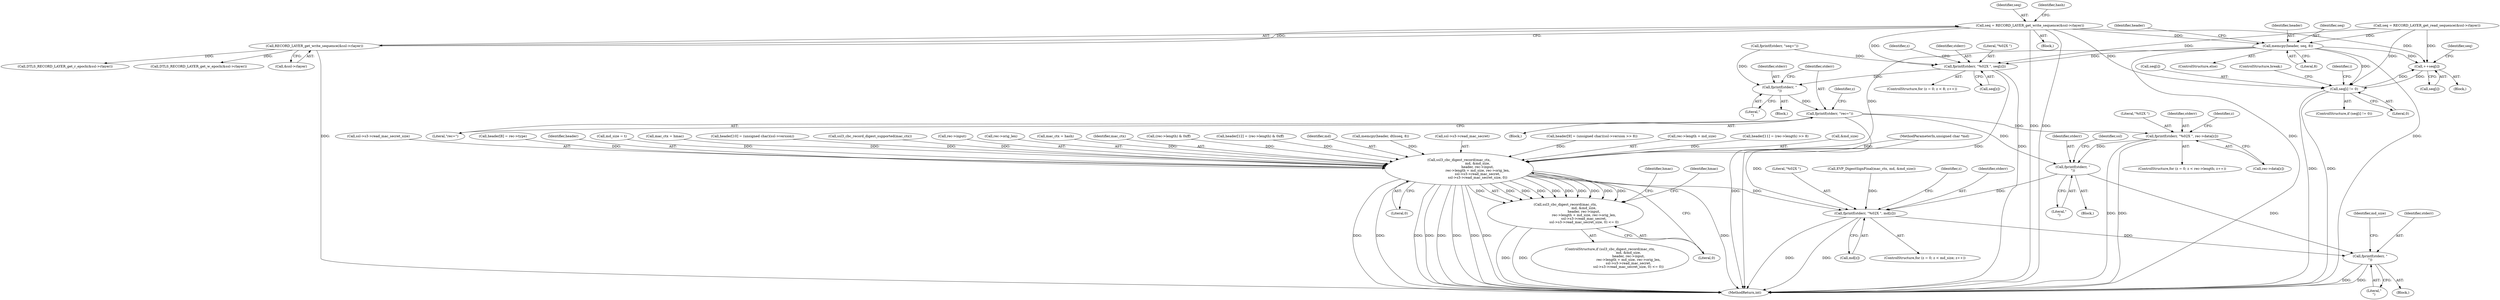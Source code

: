 digraph "0_openssl_4ad93618d26a3ea23d36ad5498ff4f59eff3a4d2_3@API" {
"1000138" [label="(Call,seq = RECORD_LAYER_get_write_sequence(&ssl->rlayer))"];
"1000140" [label="(Call,RECORD_LAYER_get_write_sequence(&ssl->rlayer))"];
"1000236" [label="(Call,memcpy(header, seq, 8))"];
"1000305" [label="(Call,ssl3_cbc_digest_record(mac_ctx,\n                                   md, &md_size,\n                                   header, rec->input,\n                                   rec->length + md_size, rec->orig_len,\n                                   ssl->s3->read_mac_secret,\n                                   ssl->s3->read_mac_secret_size, 0))"];
"1000304" [label="(Call,ssl3_cbc_digest_record(mac_ctx,\n                                   md, &md_size,\n                                   header, rec->input,\n                                   rec->length + md_size, rec->orig_len,\n                                   ssl->s3->read_mac_secret,\n                                   ssl->s3->read_mac_secret_size, 0) <= 0)"];
"1000495" [label="(Call,fprintf(stderr, \"%02X \", md[z]))"];
"1000501" [label="(Call,fprintf(stderr, \"\n\"))"];
"1000422" [label="(Call,fprintf(stderr, \"%02X \", seq[z]))"];
"1000428" [label="(Call,fprintf(stderr, \"\n\"))"];
"1000431" [label="(Call,fprintf(stderr, \"rec=\"))"];
"1000447" [label="(Call,fprintf(stderr, \"%02X \", rec->data[z]))"];
"1000455" [label="(Call,fprintf(stderr, \"\n\"))"];
"1000473" [label="(Call,++seq[i])"];
"1000478" [label="(Call,seq[i] != 0)"];
"1000430" [label="(Literal,\"\n\")"];
"1000433" [label="(Literal,\"rec=\")"];
"1000213" [label="(Call,DTLS_RECORD_LAYER_get_w_epoch(&ssl->rlayer))"];
"1000137" [label="(Block,)"];
"1000141" [label="(Call,&ssl->rlayer)"];
"1000307" [label="(Identifier,md)"];
"1000432" [label="(Identifier,stderr)"];
"1000505" [label="(Identifier,md_size)"];
"1000496" [label="(Identifier,stderr)"];
"1000140" [label="(Call,RECORD_LAYER_get_write_sequence(&ssl->rlayer))"];
"1000311" [label="(Call,rec->input)"];
"1000484" [label="(Block,)"];
"1000431" [label="(Call,fprintf(stderr, \"rec=\"))"];
"1000457" [label="(Literal,\"\n\")"];
"1000408" [label="(Call,fprintf(stderr, \"seq=\"))"];
"1000319" [label="(Call,rec->orig_len)"];
"1000304" [label="(Call,ssl3_cbc_digest_record(mac_ctx,\n                                   md, &md_size,\n                                   header, rec->input,\n                                   rec->length + md_size, rec->orig_len,\n                                   ssl->s3->read_mac_secret,\n                                   ssl->s3->read_mac_secret_size, 0) <= 0)"];
"1000461" [label="(Identifier,ssl)"];
"1000139" [label="(Identifier,seq)"];
"1000407" [label="(Identifier,hmac)"];
"1000178" [label="(Call,mac_ctx = hash)"];
"1000306" [label="(Identifier,mac_ctx)"];
"1000280" [label="(Call,(rec->length) & 0xff)"];
"1000413" [label="(ControlStructure,for (z = 0; z < 8; z++))"];
"1000242" [label="(Identifier,header)"];
"1000506" [label="(MethodReturn,int)"];
"1000276" [label="(Call,header[12] = (rec->length) & 0xff)"];
"1000456" [label="(Identifier,stderr)"];
"1000502" [label="(Identifier,stderr)"];
"1000497" [label="(Literal,\"%02X \")"];
"1000106" [label="(MethodParameterIn,unsigned char *md)"];
"1000231" [label="(Call,memcpy(header, dtlsseq, 8))"];
"1000474" [label="(Call,seq[i])"];
"1000322" [label="(Call,ssl->s3->read_mac_secret)"];
"1000425" [label="(Call,seq[z])"];
"1000247" [label="(Call,header[9] = (unsigned char)(ssl->version >> 8))"];
"1000421" [label="(Identifier,z)"];
"1000305" [label="(Call,ssl3_cbc_digest_record(mac_ctx,\n                                   md, &md_size,\n                                   header, rec->input,\n                                   rec->length + md_size, rec->orig_len,\n                                   ssl->s3->read_mac_secret,\n                                   ssl->s3->read_mac_secret_size, 0))"];
"1000495" [label="(Call,fprintf(stderr, \"%02X \", md[z]))"];
"1000455" [label="(Call,fprintf(stderr, \"\n\"))"];
"1000314" [label="(Call,rec->length + md_size)"];
"1000236" [label="(Call,memcpy(header, seq, 8))"];
"1000108" [label="(Block,)"];
"1000472" [label="(Block,)"];
"1000450" [label="(Call,rec->data[z])"];
"1000138" [label="(Call,seq = RECORD_LAYER_get_write_sequence(&ssl->rlayer))"];
"1000267" [label="(Call,header[11] = (rec->length) >> 8)"];
"1000237" [label="(Identifier,header)"];
"1000478" [label="(Call,seq[i] != 0)"];
"1000423" [label="(Identifier,stderr)"];
"1000308" [label="(Call,&md_size)"];
"1000336" [label="(Identifier,hmac)"];
"1000303" [label="(ControlStructure,if (ssl3_cbc_digest_record(mac_ctx,\n                                   md, &md_size,\n                                   header, rec->input,\n                                   rec->length + md_size, rec->orig_len,\n                                   ssl->s3->read_mac_secret,\n                                   ssl->s3->read_mac_secret_size, 0) <= 0))"];
"1000333" [label="(Literal,0)"];
"1000434" [label="(Block,)"];
"1000446" [label="(Identifier,z)"];
"1000327" [label="(Call,ssl->s3->read_mac_secret_size)"];
"1000240" [label="(Call,header[8] = rec->type)"];
"1000363" [label="(Call,EVP_DigestSignFinal(mac_ctx, md, &md_size))"];
"1000422" [label="(Call,fprintf(stderr, \"%02X \", seq[z]))"];
"1000479" [label="(Call,seq[i])"];
"1000483" [label="(ControlStructure,break;)"];
"1000477" [label="(ControlStructure,if (seq[i] != 0))"];
"1000238" [label="(Identifier,seq)"];
"1000503" [label="(Literal,\"\n\")"];
"1000449" [label="(Literal,\"%02X \")"];
"1000429" [label="(Identifier,stderr)"];
"1000471" [label="(Identifier,i)"];
"1000146" [label="(Identifier,hash)"];
"1000235" [label="(ControlStructure,else)"];
"1000310" [label="(Identifier,header)"];
"1000411" [label="(Block,)"];
"1000172" [label="(Call,md_size = t)"];
"1000332" [label="(Literal,0)"];
"1000482" [label="(Literal,0)"];
"1000152" [label="(Call,seq = RECORD_LAYER_get_read_sequence(&ssl->rlayer))"];
"1000198" [label="(Call,mac_ctx = hmac)"];
"1000480" [label="(Identifier,seq)"];
"1000239" [label="(Literal,8)"];
"1000447" [label="(Call,fprintf(stderr, \"%02X \", rec->data[z]))"];
"1000436" [label="(ControlStructure,for (z = 0; z < rec->length; z++))"];
"1000498" [label="(Call,md[z])"];
"1000438" [label="(Identifier,z)"];
"1000218" [label="(Call,DTLS_RECORD_LAYER_get_r_epoch(&ssl->rlayer))"];
"1000473" [label="(Call,++seq[i])"];
"1000428" [label="(Call,fprintf(stderr, \"\n\"))"];
"1000258" [label="(Call,header[10] = (unsigned char)(ssl->version))"];
"1000486" [label="(ControlStructure,for (z = 0; z < md_size; z++))"];
"1000300" [label="(Call,ssl3_cbc_record_digest_supported(mac_ctx))"];
"1000501" [label="(Call,fprintf(stderr, \"\n\"))"];
"1000424" [label="(Literal,\"%02X \")"];
"1000494" [label="(Identifier,z)"];
"1000448" [label="(Identifier,stderr)"];
"1000138" -> "1000137"  [label="AST: "];
"1000138" -> "1000140"  [label="CFG: "];
"1000139" -> "1000138"  [label="AST: "];
"1000140" -> "1000138"  [label="AST: "];
"1000146" -> "1000138"  [label="CFG: "];
"1000138" -> "1000506"  [label="DDG: "];
"1000138" -> "1000506"  [label="DDG: "];
"1000140" -> "1000138"  [label="DDG: "];
"1000138" -> "1000236"  [label="DDG: "];
"1000138" -> "1000422"  [label="DDG: "];
"1000138" -> "1000473"  [label="DDG: "];
"1000138" -> "1000478"  [label="DDG: "];
"1000140" -> "1000141"  [label="CFG: "];
"1000141" -> "1000140"  [label="AST: "];
"1000140" -> "1000506"  [label="DDG: "];
"1000140" -> "1000213"  [label="DDG: "];
"1000140" -> "1000218"  [label="DDG: "];
"1000236" -> "1000235"  [label="AST: "];
"1000236" -> "1000239"  [label="CFG: "];
"1000237" -> "1000236"  [label="AST: "];
"1000238" -> "1000236"  [label="AST: "];
"1000239" -> "1000236"  [label="AST: "];
"1000242" -> "1000236"  [label="CFG: "];
"1000236" -> "1000506"  [label="DDG: "];
"1000236" -> "1000506"  [label="DDG: "];
"1000152" -> "1000236"  [label="DDG: "];
"1000236" -> "1000305"  [label="DDG: "];
"1000236" -> "1000422"  [label="DDG: "];
"1000236" -> "1000473"  [label="DDG: "];
"1000236" -> "1000478"  [label="DDG: "];
"1000305" -> "1000304"  [label="AST: "];
"1000305" -> "1000332"  [label="CFG: "];
"1000306" -> "1000305"  [label="AST: "];
"1000307" -> "1000305"  [label="AST: "];
"1000308" -> "1000305"  [label="AST: "];
"1000310" -> "1000305"  [label="AST: "];
"1000311" -> "1000305"  [label="AST: "];
"1000314" -> "1000305"  [label="AST: "];
"1000319" -> "1000305"  [label="AST: "];
"1000322" -> "1000305"  [label="AST: "];
"1000327" -> "1000305"  [label="AST: "];
"1000332" -> "1000305"  [label="AST: "];
"1000333" -> "1000305"  [label="CFG: "];
"1000305" -> "1000506"  [label="DDG: "];
"1000305" -> "1000506"  [label="DDG: "];
"1000305" -> "1000506"  [label="DDG: "];
"1000305" -> "1000506"  [label="DDG: "];
"1000305" -> "1000506"  [label="DDG: "];
"1000305" -> "1000506"  [label="DDG: "];
"1000305" -> "1000506"  [label="DDG: "];
"1000305" -> "1000506"  [label="DDG: "];
"1000305" -> "1000506"  [label="DDG: "];
"1000305" -> "1000304"  [label="DDG: "];
"1000305" -> "1000304"  [label="DDG: "];
"1000305" -> "1000304"  [label="DDG: "];
"1000305" -> "1000304"  [label="DDG: "];
"1000305" -> "1000304"  [label="DDG: "];
"1000305" -> "1000304"  [label="DDG: "];
"1000305" -> "1000304"  [label="DDG: "];
"1000305" -> "1000304"  [label="DDG: "];
"1000305" -> "1000304"  [label="DDG: "];
"1000305" -> "1000304"  [label="DDG: "];
"1000178" -> "1000305"  [label="DDG: "];
"1000300" -> "1000305"  [label="DDG: "];
"1000198" -> "1000305"  [label="DDG: "];
"1000106" -> "1000305"  [label="DDG: "];
"1000267" -> "1000305"  [label="DDG: "];
"1000231" -> "1000305"  [label="DDG: "];
"1000276" -> "1000305"  [label="DDG: "];
"1000240" -> "1000305"  [label="DDG: "];
"1000258" -> "1000305"  [label="DDG: "];
"1000247" -> "1000305"  [label="DDG: "];
"1000280" -> "1000305"  [label="DDG: "];
"1000172" -> "1000305"  [label="DDG: "];
"1000305" -> "1000495"  [label="DDG: "];
"1000304" -> "1000303"  [label="AST: "];
"1000304" -> "1000333"  [label="CFG: "];
"1000333" -> "1000304"  [label="AST: "];
"1000336" -> "1000304"  [label="CFG: "];
"1000407" -> "1000304"  [label="CFG: "];
"1000304" -> "1000506"  [label="DDG: "];
"1000304" -> "1000506"  [label="DDG: "];
"1000495" -> "1000486"  [label="AST: "];
"1000495" -> "1000498"  [label="CFG: "];
"1000496" -> "1000495"  [label="AST: "];
"1000497" -> "1000495"  [label="AST: "];
"1000498" -> "1000495"  [label="AST: "];
"1000494" -> "1000495"  [label="CFG: "];
"1000495" -> "1000506"  [label="DDG: "];
"1000495" -> "1000506"  [label="DDG: "];
"1000455" -> "1000495"  [label="DDG: "];
"1000363" -> "1000495"  [label="DDG: "];
"1000106" -> "1000495"  [label="DDG: "];
"1000495" -> "1000501"  [label="DDG: "];
"1000501" -> "1000484"  [label="AST: "];
"1000501" -> "1000503"  [label="CFG: "];
"1000502" -> "1000501"  [label="AST: "];
"1000503" -> "1000501"  [label="AST: "];
"1000505" -> "1000501"  [label="CFG: "];
"1000501" -> "1000506"  [label="DDG: "];
"1000501" -> "1000506"  [label="DDG: "];
"1000455" -> "1000501"  [label="DDG: "];
"1000422" -> "1000413"  [label="AST: "];
"1000422" -> "1000425"  [label="CFG: "];
"1000423" -> "1000422"  [label="AST: "];
"1000424" -> "1000422"  [label="AST: "];
"1000425" -> "1000422"  [label="AST: "];
"1000421" -> "1000422"  [label="CFG: "];
"1000422" -> "1000506"  [label="DDG: "];
"1000422" -> "1000506"  [label="DDG: "];
"1000408" -> "1000422"  [label="DDG: "];
"1000152" -> "1000422"  [label="DDG: "];
"1000422" -> "1000428"  [label="DDG: "];
"1000428" -> "1000411"  [label="AST: "];
"1000428" -> "1000430"  [label="CFG: "];
"1000429" -> "1000428"  [label="AST: "];
"1000430" -> "1000428"  [label="AST: "];
"1000432" -> "1000428"  [label="CFG: "];
"1000408" -> "1000428"  [label="DDG: "];
"1000428" -> "1000431"  [label="DDG: "];
"1000431" -> "1000108"  [label="AST: "];
"1000431" -> "1000433"  [label="CFG: "];
"1000432" -> "1000431"  [label="AST: "];
"1000433" -> "1000431"  [label="AST: "];
"1000438" -> "1000431"  [label="CFG: "];
"1000431" -> "1000506"  [label="DDG: "];
"1000431" -> "1000447"  [label="DDG: "];
"1000431" -> "1000455"  [label="DDG: "];
"1000447" -> "1000436"  [label="AST: "];
"1000447" -> "1000450"  [label="CFG: "];
"1000448" -> "1000447"  [label="AST: "];
"1000449" -> "1000447"  [label="AST: "];
"1000450" -> "1000447"  [label="AST: "];
"1000446" -> "1000447"  [label="CFG: "];
"1000447" -> "1000506"  [label="DDG: "];
"1000447" -> "1000506"  [label="DDG: "];
"1000447" -> "1000455"  [label="DDG: "];
"1000455" -> "1000434"  [label="AST: "];
"1000455" -> "1000457"  [label="CFG: "];
"1000456" -> "1000455"  [label="AST: "];
"1000457" -> "1000455"  [label="AST: "];
"1000461" -> "1000455"  [label="CFG: "];
"1000473" -> "1000472"  [label="AST: "];
"1000473" -> "1000474"  [label="CFG: "];
"1000474" -> "1000473"  [label="AST: "];
"1000480" -> "1000473"  [label="CFG: "];
"1000478" -> "1000473"  [label="DDG: "];
"1000152" -> "1000473"  [label="DDG: "];
"1000473" -> "1000478"  [label="DDG: "];
"1000478" -> "1000477"  [label="AST: "];
"1000478" -> "1000482"  [label="CFG: "];
"1000479" -> "1000478"  [label="AST: "];
"1000482" -> "1000478"  [label="AST: "];
"1000483" -> "1000478"  [label="CFG: "];
"1000471" -> "1000478"  [label="CFG: "];
"1000478" -> "1000506"  [label="DDG: "];
"1000478" -> "1000506"  [label="DDG: "];
"1000152" -> "1000478"  [label="DDG: "];
}
